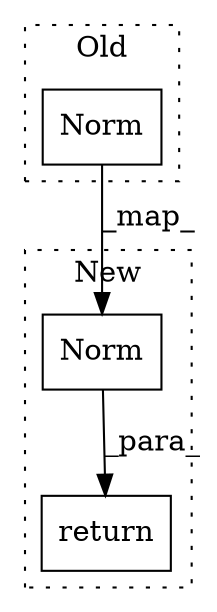 digraph G {
subgraph cluster0 {
1 [label="Norm" a="32" s="2076,2095" l="5,1" shape="box"];
label = "Old";
style="dotted";
}
subgraph cluster1 {
2 [label="Norm" a="32" s="2030,2049" l="5,1" shape="box"];
3 [label="return" a="41" s="1995" l="7" shape="box"];
label = "New";
style="dotted";
}
1 -> 2 [label="_map_"];
2 -> 3 [label="_para_"];
}